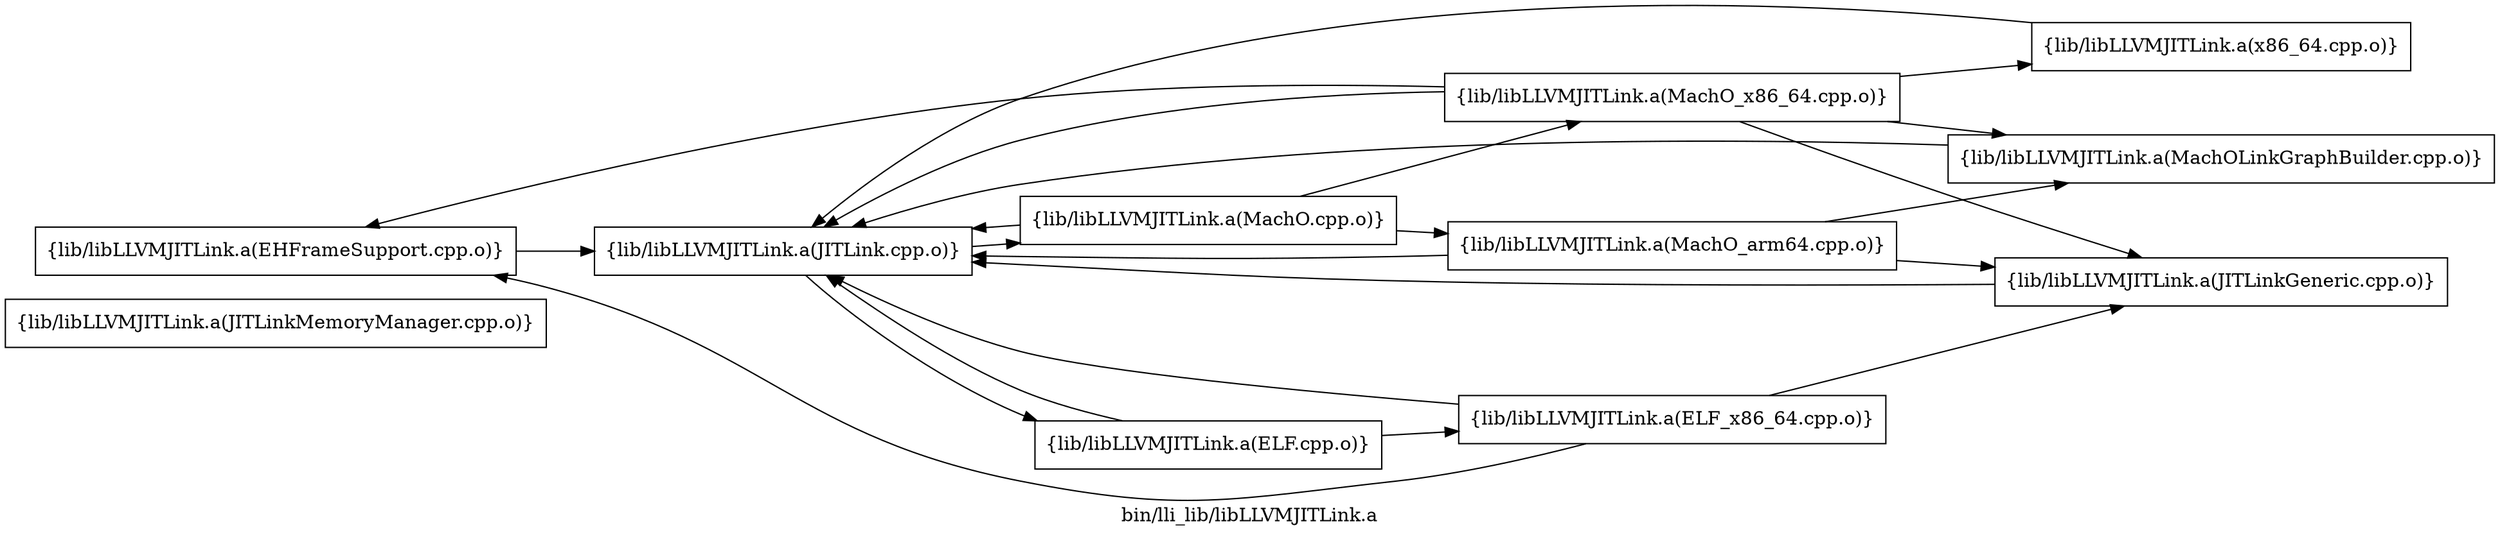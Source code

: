 digraph "bin/lli_lib/libLLVMJITLink.a" {
	label="bin/lli_lib/libLLVMJITLink.a";
	rankdir=LR;

	Node0x5559b34d6748 [shape=record,shape=box,group=0,label="{lib/libLLVMJITLink.a(JITLinkMemoryManager.cpp.o)}"];
	Node0x5559b34c93b8 [shape=record,shape=box,group=0,label="{lib/libLLVMJITLink.a(EHFrameSupport.cpp.o)}"];
	Node0x5559b34c93b8 -> Node0x5559b34c9b88;
	Node0x5559b34c9b88 [shape=record,shape=box,group=0,label="{lib/libLLVMJITLink.a(JITLink.cpp.o)}"];
	Node0x5559b34c9b88 -> Node0x5559b34c7838;
	Node0x5559b34c9b88 -> Node0x5559b34cf718;
	Node0x5559b34c7838 [shape=record,shape=box,group=0,label="{lib/libLLVMJITLink.a(MachO.cpp.o)}"];
	Node0x5559b34c7838 -> Node0x5559b34c9b88;
	Node0x5559b34c7838 -> Node0x5559b34c7f68;
	Node0x5559b34c7838 -> Node0x5559b34c6e88;
	Node0x5559b34cf718 [shape=record,shape=box,group=0,label="{lib/libLLVMJITLink.a(ELF.cpp.o)}"];
	Node0x5559b34cf718 -> Node0x5559b34c9b88;
	Node0x5559b34cf718 -> Node0x5559b34cf998;
	Node0x5559b34c7f68 [shape=record,shape=box,group=0,label="{lib/libLLVMJITLink.a(MachO_arm64.cpp.o)}"];
	Node0x5559b34c7f68 -> Node0x5559b34c9b88;
	Node0x5559b34c7f68 -> Node0x5559b34c8648;
	Node0x5559b34c7f68 -> Node0x5559b34c6668;
	Node0x5559b34c6e88 [shape=record,shape=box,group=0,label="{lib/libLLVMJITLink.a(MachO_x86_64.cpp.o)}"];
	Node0x5559b34c6e88 -> Node0x5559b34c93b8;
	Node0x5559b34c6e88 -> Node0x5559b34c9b88;
	Node0x5559b34c6e88 -> Node0x5559b34c8648;
	Node0x5559b34c6e88 -> Node0x5559b34c6668;
	Node0x5559b34c6e88 -> Node0x5559b34c7658;
	Node0x5559b34c8648 [shape=record,shape=box,group=0,label="{lib/libLLVMJITLink.a(MachOLinkGraphBuilder.cpp.o)}"];
	Node0x5559b34c8648 -> Node0x5559b34c9b88;
	Node0x5559b34c6668 [shape=record,shape=box,group=0,label="{lib/libLLVMJITLink.a(JITLinkGeneric.cpp.o)}"];
	Node0x5559b34c6668 -> Node0x5559b34c9b88;
	Node0x5559b34c7658 [shape=record,shape=box,group=0,label="{lib/libLLVMJITLink.a(x86_64.cpp.o)}"];
	Node0x5559b34c7658 -> Node0x5559b34c9b88;
	Node0x5559b34cf998 [shape=record,shape=box,group=0,label="{lib/libLLVMJITLink.a(ELF_x86_64.cpp.o)}"];
	Node0x5559b34cf998 -> Node0x5559b34c93b8;
	Node0x5559b34cf998 -> Node0x5559b34c9b88;
	Node0x5559b34cf998 -> Node0x5559b34c6668;
}
